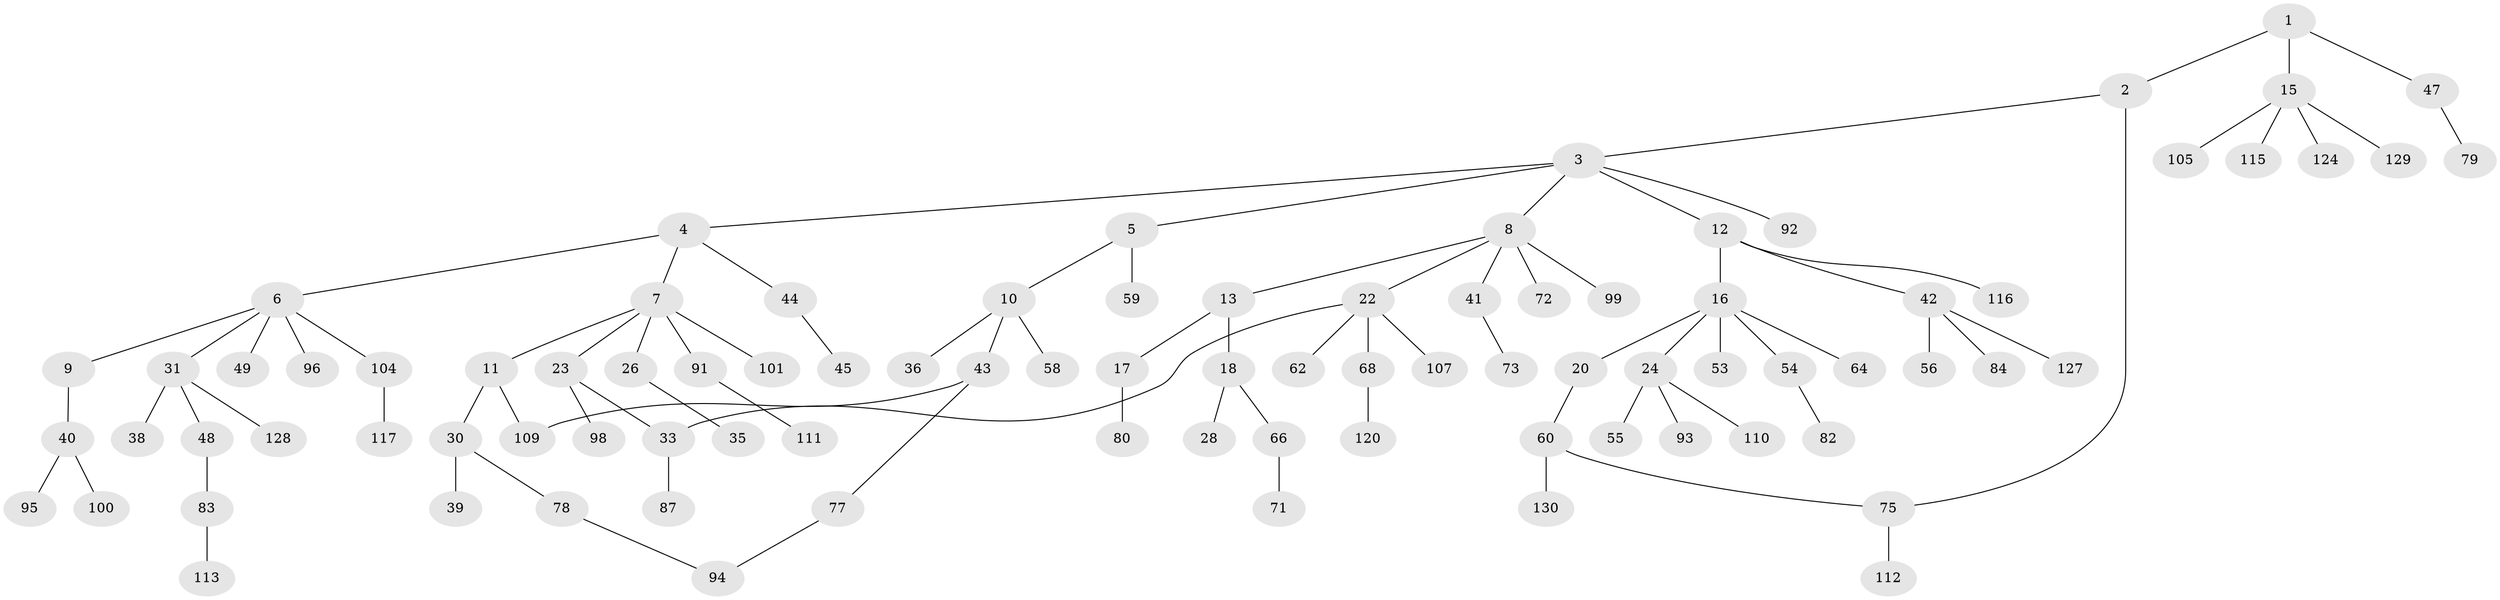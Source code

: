 // original degree distribution, {3: 0.14615384615384616, 4: 0.046153846153846156, 7: 0.007692307692307693, 6: 0.023076923076923078, 2: 0.2692307692307692, 5: 0.046153846153846156, 1: 0.46153846153846156}
// Generated by graph-tools (version 1.1) at 2025/10/02/27/25 16:10:56]
// undirected, 89 vertices, 92 edges
graph export_dot {
graph [start="1"]
  node [color=gray90,style=filled];
  1;
  2 [super="+29"];
  3 [super="+81"];
  4 [super="+19"];
  5;
  6 [super="+21"];
  7 [super="+25"];
  8 [super="+14"];
  9;
  10 [super="+65"];
  11 [super="+103"];
  12 [super="+61"];
  13;
  15 [super="+63"];
  16;
  17 [super="+32"];
  18 [super="+27"];
  20;
  22 [super="+34"];
  23 [super="+37"];
  24 [super="+108"];
  26 [super="+97"];
  28 [super="+57"];
  30 [super="+70"];
  31 [super="+122"];
  33 [super="+126"];
  35;
  36 [super="+52"];
  38;
  39;
  40 [super="+67"];
  41 [super="+51"];
  42 [super="+46"];
  43;
  44 [super="+69"];
  45;
  47;
  48 [super="+50"];
  49;
  53 [super="+74"];
  54 [super="+88"];
  55;
  56;
  58;
  59;
  60 [super="+102"];
  62;
  64 [super="+85"];
  66;
  68 [super="+90"];
  71 [super="+123"];
  72;
  73 [super="+76"];
  75 [super="+119"];
  77 [super="+118"];
  78;
  79 [super="+86"];
  80;
  82;
  83 [super="+89"];
  84 [super="+114"];
  87;
  91;
  92;
  93;
  94 [super="+106"];
  95;
  96;
  98;
  99;
  100;
  101;
  104;
  105;
  107;
  109;
  110 [super="+121"];
  111;
  112;
  113;
  115;
  116;
  117 [super="+125"];
  120;
  124;
  127;
  128;
  129;
  130;
  1 -- 2;
  1 -- 15;
  1 -- 47;
  2 -- 3;
  2 -- 75;
  3 -- 4;
  3 -- 5;
  3 -- 8;
  3 -- 12;
  3 -- 92;
  4 -- 6;
  4 -- 7;
  4 -- 44;
  5 -- 10;
  5 -- 59;
  6 -- 9;
  6 -- 96;
  6 -- 49;
  6 -- 104;
  6 -- 31;
  7 -- 11;
  7 -- 23;
  7 -- 26;
  7 -- 101;
  7 -- 91;
  8 -- 13;
  8 -- 22;
  8 -- 41;
  8 -- 99;
  8 -- 72;
  9 -- 40;
  10 -- 36;
  10 -- 43;
  10 -- 58;
  11 -- 30;
  11 -- 109;
  12 -- 16;
  12 -- 42;
  12 -- 116;
  13 -- 17;
  13 -- 18;
  15 -- 115;
  15 -- 124;
  15 -- 129;
  15 -- 105;
  16 -- 20;
  16 -- 24;
  16 -- 53;
  16 -- 54;
  16 -- 64;
  17 -- 80;
  18 -- 66;
  18 -- 28;
  20 -- 60;
  22 -- 33;
  22 -- 62;
  22 -- 68;
  22 -- 107;
  23 -- 98;
  23 -- 33;
  24 -- 55;
  24 -- 93;
  24 -- 110;
  26 -- 35;
  30 -- 39;
  30 -- 78;
  31 -- 38;
  31 -- 48;
  31 -- 128;
  33 -- 87;
  40 -- 95;
  40 -- 100;
  41 -- 73;
  42 -- 56;
  42 -- 84;
  42 -- 127;
  43 -- 77;
  43 -- 109;
  44 -- 45;
  47 -- 79;
  48 -- 83;
  54 -- 82;
  60 -- 130;
  60 -- 75;
  66 -- 71;
  68 -- 120;
  75 -- 112;
  77 -- 94;
  78 -- 94;
  83 -- 113;
  91 -- 111;
  104 -- 117;
}

